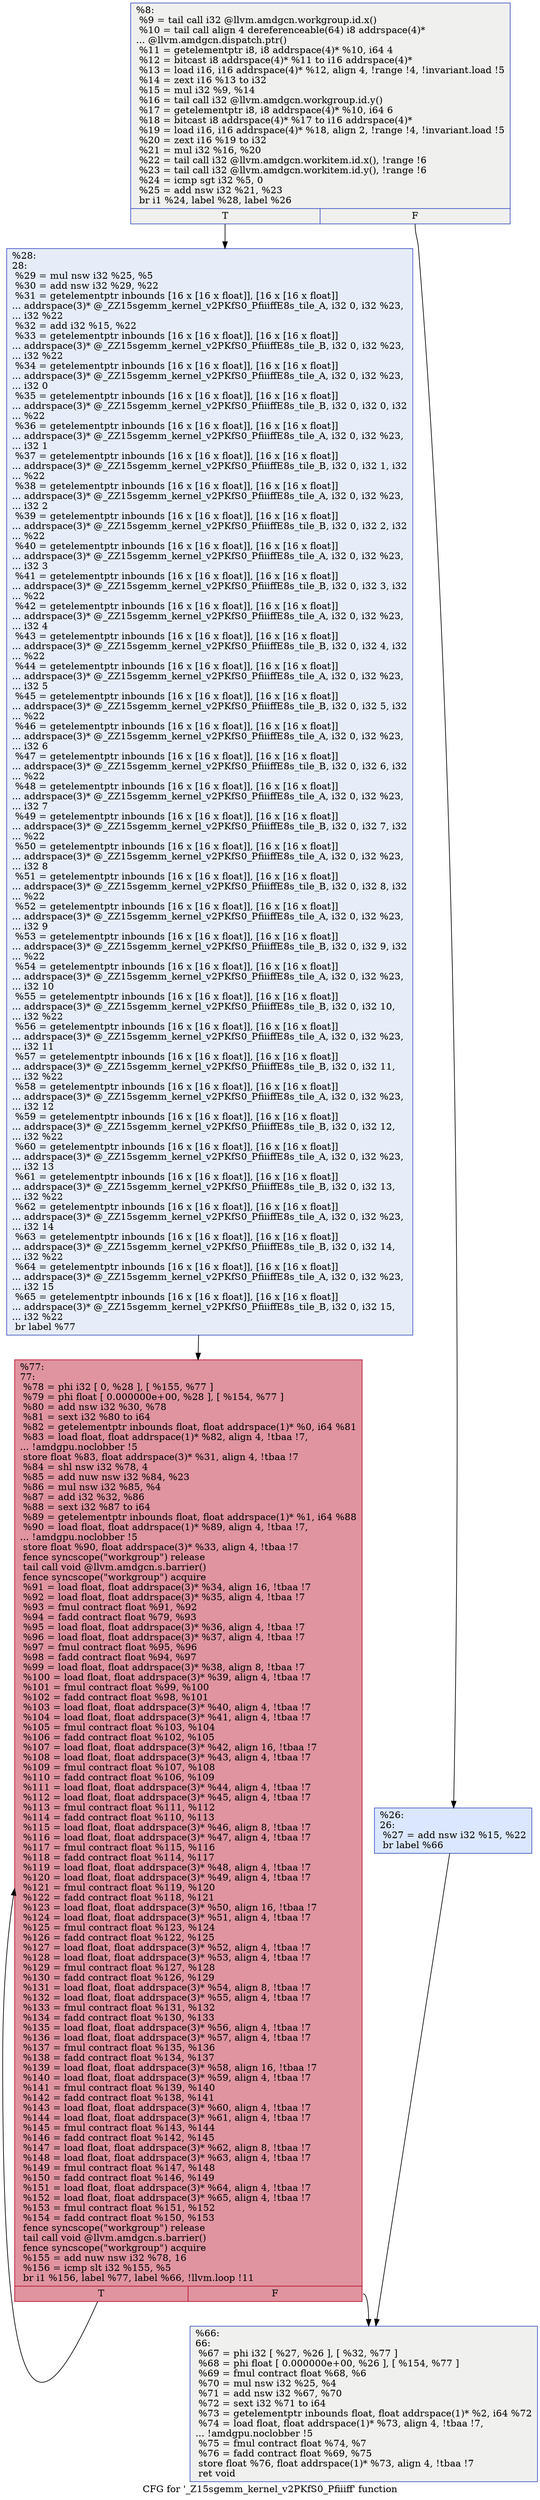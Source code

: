 digraph "CFG for '_Z15sgemm_kernel_v2PKfS0_Pfiiiff' function" {
	label="CFG for '_Z15sgemm_kernel_v2PKfS0_Pfiiiff' function";

	Node0x5a09840 [shape=record,color="#3d50c3ff", style=filled, fillcolor="#dedcdb70",label="{%8:\l  %9 = tail call i32 @llvm.amdgcn.workgroup.id.x()\l  %10 = tail call align 4 dereferenceable(64) i8 addrspace(4)*\l... @llvm.amdgcn.dispatch.ptr()\l  %11 = getelementptr i8, i8 addrspace(4)* %10, i64 4\l  %12 = bitcast i8 addrspace(4)* %11 to i16 addrspace(4)*\l  %13 = load i16, i16 addrspace(4)* %12, align 4, !range !4, !invariant.load !5\l  %14 = zext i16 %13 to i32\l  %15 = mul i32 %9, %14\l  %16 = tail call i32 @llvm.amdgcn.workgroup.id.y()\l  %17 = getelementptr i8, i8 addrspace(4)* %10, i64 6\l  %18 = bitcast i8 addrspace(4)* %17 to i16 addrspace(4)*\l  %19 = load i16, i16 addrspace(4)* %18, align 2, !range !4, !invariant.load !5\l  %20 = zext i16 %19 to i32\l  %21 = mul i32 %16, %20\l  %22 = tail call i32 @llvm.amdgcn.workitem.id.x(), !range !6\l  %23 = tail call i32 @llvm.amdgcn.workitem.id.y(), !range !6\l  %24 = icmp sgt i32 %5, 0\l  %25 = add nsw i32 %21, %23\l  br i1 %24, label %28, label %26\l|{<s0>T|<s1>F}}"];
	Node0x5a09840:s0 -> Node0x5a0d110;
	Node0x5a09840:s1 -> Node0x5a0d1a0;
	Node0x5a0d1a0 [shape=record,color="#3d50c3ff", style=filled, fillcolor="#aec9fc70",label="{%26:\l26:                                               \l  %27 = add nsw i32 %15, %22\l  br label %66\l}"];
	Node0x5a0d1a0 -> Node0x5a0d370;
	Node0x5a0d110 [shape=record,color="#3d50c3ff", style=filled, fillcolor="#c7d7f070",label="{%28:\l28:                                               \l  %29 = mul nsw i32 %25, %5\l  %30 = add nsw i32 %29, %22\l  %31 = getelementptr inbounds [16 x [16 x float]], [16 x [16 x float]]\l... addrspace(3)* @_ZZ15sgemm_kernel_v2PKfS0_PfiiiffE8s_tile_A, i32 0, i32 %23,\l... i32 %22\l  %32 = add i32 %15, %22\l  %33 = getelementptr inbounds [16 x [16 x float]], [16 x [16 x float]]\l... addrspace(3)* @_ZZ15sgemm_kernel_v2PKfS0_PfiiiffE8s_tile_B, i32 0, i32 %23,\l... i32 %22\l  %34 = getelementptr inbounds [16 x [16 x float]], [16 x [16 x float]]\l... addrspace(3)* @_ZZ15sgemm_kernel_v2PKfS0_PfiiiffE8s_tile_A, i32 0, i32 %23,\l... i32 0\l  %35 = getelementptr inbounds [16 x [16 x float]], [16 x [16 x float]]\l... addrspace(3)* @_ZZ15sgemm_kernel_v2PKfS0_PfiiiffE8s_tile_B, i32 0, i32 0, i32\l... %22\l  %36 = getelementptr inbounds [16 x [16 x float]], [16 x [16 x float]]\l... addrspace(3)* @_ZZ15sgemm_kernel_v2PKfS0_PfiiiffE8s_tile_A, i32 0, i32 %23,\l... i32 1\l  %37 = getelementptr inbounds [16 x [16 x float]], [16 x [16 x float]]\l... addrspace(3)* @_ZZ15sgemm_kernel_v2PKfS0_PfiiiffE8s_tile_B, i32 0, i32 1, i32\l... %22\l  %38 = getelementptr inbounds [16 x [16 x float]], [16 x [16 x float]]\l... addrspace(3)* @_ZZ15sgemm_kernel_v2PKfS0_PfiiiffE8s_tile_A, i32 0, i32 %23,\l... i32 2\l  %39 = getelementptr inbounds [16 x [16 x float]], [16 x [16 x float]]\l... addrspace(3)* @_ZZ15sgemm_kernel_v2PKfS0_PfiiiffE8s_tile_B, i32 0, i32 2, i32\l... %22\l  %40 = getelementptr inbounds [16 x [16 x float]], [16 x [16 x float]]\l... addrspace(3)* @_ZZ15sgemm_kernel_v2PKfS0_PfiiiffE8s_tile_A, i32 0, i32 %23,\l... i32 3\l  %41 = getelementptr inbounds [16 x [16 x float]], [16 x [16 x float]]\l... addrspace(3)* @_ZZ15sgemm_kernel_v2PKfS0_PfiiiffE8s_tile_B, i32 0, i32 3, i32\l... %22\l  %42 = getelementptr inbounds [16 x [16 x float]], [16 x [16 x float]]\l... addrspace(3)* @_ZZ15sgemm_kernel_v2PKfS0_PfiiiffE8s_tile_A, i32 0, i32 %23,\l... i32 4\l  %43 = getelementptr inbounds [16 x [16 x float]], [16 x [16 x float]]\l... addrspace(3)* @_ZZ15sgemm_kernel_v2PKfS0_PfiiiffE8s_tile_B, i32 0, i32 4, i32\l... %22\l  %44 = getelementptr inbounds [16 x [16 x float]], [16 x [16 x float]]\l... addrspace(3)* @_ZZ15sgemm_kernel_v2PKfS0_PfiiiffE8s_tile_A, i32 0, i32 %23,\l... i32 5\l  %45 = getelementptr inbounds [16 x [16 x float]], [16 x [16 x float]]\l... addrspace(3)* @_ZZ15sgemm_kernel_v2PKfS0_PfiiiffE8s_tile_B, i32 0, i32 5, i32\l... %22\l  %46 = getelementptr inbounds [16 x [16 x float]], [16 x [16 x float]]\l... addrspace(3)* @_ZZ15sgemm_kernel_v2PKfS0_PfiiiffE8s_tile_A, i32 0, i32 %23,\l... i32 6\l  %47 = getelementptr inbounds [16 x [16 x float]], [16 x [16 x float]]\l... addrspace(3)* @_ZZ15sgemm_kernel_v2PKfS0_PfiiiffE8s_tile_B, i32 0, i32 6, i32\l... %22\l  %48 = getelementptr inbounds [16 x [16 x float]], [16 x [16 x float]]\l... addrspace(3)* @_ZZ15sgemm_kernel_v2PKfS0_PfiiiffE8s_tile_A, i32 0, i32 %23,\l... i32 7\l  %49 = getelementptr inbounds [16 x [16 x float]], [16 x [16 x float]]\l... addrspace(3)* @_ZZ15sgemm_kernel_v2PKfS0_PfiiiffE8s_tile_B, i32 0, i32 7, i32\l... %22\l  %50 = getelementptr inbounds [16 x [16 x float]], [16 x [16 x float]]\l... addrspace(3)* @_ZZ15sgemm_kernel_v2PKfS0_PfiiiffE8s_tile_A, i32 0, i32 %23,\l... i32 8\l  %51 = getelementptr inbounds [16 x [16 x float]], [16 x [16 x float]]\l... addrspace(3)* @_ZZ15sgemm_kernel_v2PKfS0_PfiiiffE8s_tile_B, i32 0, i32 8, i32\l... %22\l  %52 = getelementptr inbounds [16 x [16 x float]], [16 x [16 x float]]\l... addrspace(3)* @_ZZ15sgemm_kernel_v2PKfS0_PfiiiffE8s_tile_A, i32 0, i32 %23,\l... i32 9\l  %53 = getelementptr inbounds [16 x [16 x float]], [16 x [16 x float]]\l... addrspace(3)* @_ZZ15sgemm_kernel_v2PKfS0_PfiiiffE8s_tile_B, i32 0, i32 9, i32\l... %22\l  %54 = getelementptr inbounds [16 x [16 x float]], [16 x [16 x float]]\l... addrspace(3)* @_ZZ15sgemm_kernel_v2PKfS0_PfiiiffE8s_tile_A, i32 0, i32 %23,\l... i32 10\l  %55 = getelementptr inbounds [16 x [16 x float]], [16 x [16 x float]]\l... addrspace(3)* @_ZZ15sgemm_kernel_v2PKfS0_PfiiiffE8s_tile_B, i32 0, i32 10,\l... i32 %22\l  %56 = getelementptr inbounds [16 x [16 x float]], [16 x [16 x float]]\l... addrspace(3)* @_ZZ15sgemm_kernel_v2PKfS0_PfiiiffE8s_tile_A, i32 0, i32 %23,\l... i32 11\l  %57 = getelementptr inbounds [16 x [16 x float]], [16 x [16 x float]]\l... addrspace(3)* @_ZZ15sgemm_kernel_v2PKfS0_PfiiiffE8s_tile_B, i32 0, i32 11,\l... i32 %22\l  %58 = getelementptr inbounds [16 x [16 x float]], [16 x [16 x float]]\l... addrspace(3)* @_ZZ15sgemm_kernel_v2PKfS0_PfiiiffE8s_tile_A, i32 0, i32 %23,\l... i32 12\l  %59 = getelementptr inbounds [16 x [16 x float]], [16 x [16 x float]]\l... addrspace(3)* @_ZZ15sgemm_kernel_v2PKfS0_PfiiiffE8s_tile_B, i32 0, i32 12,\l... i32 %22\l  %60 = getelementptr inbounds [16 x [16 x float]], [16 x [16 x float]]\l... addrspace(3)* @_ZZ15sgemm_kernel_v2PKfS0_PfiiiffE8s_tile_A, i32 0, i32 %23,\l... i32 13\l  %61 = getelementptr inbounds [16 x [16 x float]], [16 x [16 x float]]\l... addrspace(3)* @_ZZ15sgemm_kernel_v2PKfS0_PfiiiffE8s_tile_B, i32 0, i32 13,\l... i32 %22\l  %62 = getelementptr inbounds [16 x [16 x float]], [16 x [16 x float]]\l... addrspace(3)* @_ZZ15sgemm_kernel_v2PKfS0_PfiiiffE8s_tile_A, i32 0, i32 %23,\l... i32 14\l  %63 = getelementptr inbounds [16 x [16 x float]], [16 x [16 x float]]\l... addrspace(3)* @_ZZ15sgemm_kernel_v2PKfS0_PfiiiffE8s_tile_B, i32 0, i32 14,\l... i32 %22\l  %64 = getelementptr inbounds [16 x [16 x float]], [16 x [16 x float]]\l... addrspace(3)* @_ZZ15sgemm_kernel_v2PKfS0_PfiiiffE8s_tile_A, i32 0, i32 %23,\l... i32 15\l  %65 = getelementptr inbounds [16 x [16 x float]], [16 x [16 x float]]\l... addrspace(3)* @_ZZ15sgemm_kernel_v2PKfS0_PfiiiffE8s_tile_B, i32 0, i32 15,\l... i32 %22\l  br label %77\l}"];
	Node0x5a0d110 -> Node0x5a0d5a0;
	Node0x5a0d370 [shape=record,color="#3d50c3ff", style=filled, fillcolor="#dedcdb70",label="{%66:\l66:                                               \l  %67 = phi i32 [ %27, %26 ], [ %32, %77 ]\l  %68 = phi float [ 0.000000e+00, %26 ], [ %154, %77 ]\l  %69 = fmul contract float %68, %6\l  %70 = mul nsw i32 %25, %4\l  %71 = add nsw i32 %67, %70\l  %72 = sext i32 %71 to i64\l  %73 = getelementptr inbounds float, float addrspace(1)* %2, i64 %72\l  %74 = load float, float addrspace(1)* %73, align 4, !tbaa !7,\l... !amdgpu.noclobber !5\l  %75 = fmul contract float %74, %7\l  %76 = fadd contract float %69, %75\l  store float %76, float addrspace(1)* %73, align 4, !tbaa !7\l  ret void\l}"];
	Node0x5a0d5a0 [shape=record,color="#b70d28ff", style=filled, fillcolor="#b70d2870",label="{%77:\l77:                                               \l  %78 = phi i32 [ 0, %28 ], [ %155, %77 ]\l  %79 = phi float [ 0.000000e+00, %28 ], [ %154, %77 ]\l  %80 = add nsw i32 %30, %78\l  %81 = sext i32 %80 to i64\l  %82 = getelementptr inbounds float, float addrspace(1)* %0, i64 %81\l  %83 = load float, float addrspace(1)* %82, align 4, !tbaa !7,\l... !amdgpu.noclobber !5\l  store float %83, float addrspace(3)* %31, align 4, !tbaa !7\l  %84 = shl nsw i32 %78, 4\l  %85 = add nuw nsw i32 %84, %23\l  %86 = mul nsw i32 %85, %4\l  %87 = add i32 %32, %86\l  %88 = sext i32 %87 to i64\l  %89 = getelementptr inbounds float, float addrspace(1)* %1, i64 %88\l  %90 = load float, float addrspace(1)* %89, align 4, !tbaa !7,\l... !amdgpu.noclobber !5\l  store float %90, float addrspace(3)* %33, align 4, !tbaa !7\l  fence syncscope(\"workgroup\") release\l  tail call void @llvm.amdgcn.s.barrier()\l  fence syncscope(\"workgroup\") acquire\l  %91 = load float, float addrspace(3)* %34, align 16, !tbaa !7\l  %92 = load float, float addrspace(3)* %35, align 4, !tbaa !7\l  %93 = fmul contract float %91, %92\l  %94 = fadd contract float %79, %93\l  %95 = load float, float addrspace(3)* %36, align 4, !tbaa !7\l  %96 = load float, float addrspace(3)* %37, align 4, !tbaa !7\l  %97 = fmul contract float %95, %96\l  %98 = fadd contract float %94, %97\l  %99 = load float, float addrspace(3)* %38, align 8, !tbaa !7\l  %100 = load float, float addrspace(3)* %39, align 4, !tbaa !7\l  %101 = fmul contract float %99, %100\l  %102 = fadd contract float %98, %101\l  %103 = load float, float addrspace(3)* %40, align 4, !tbaa !7\l  %104 = load float, float addrspace(3)* %41, align 4, !tbaa !7\l  %105 = fmul contract float %103, %104\l  %106 = fadd contract float %102, %105\l  %107 = load float, float addrspace(3)* %42, align 16, !tbaa !7\l  %108 = load float, float addrspace(3)* %43, align 4, !tbaa !7\l  %109 = fmul contract float %107, %108\l  %110 = fadd contract float %106, %109\l  %111 = load float, float addrspace(3)* %44, align 4, !tbaa !7\l  %112 = load float, float addrspace(3)* %45, align 4, !tbaa !7\l  %113 = fmul contract float %111, %112\l  %114 = fadd contract float %110, %113\l  %115 = load float, float addrspace(3)* %46, align 8, !tbaa !7\l  %116 = load float, float addrspace(3)* %47, align 4, !tbaa !7\l  %117 = fmul contract float %115, %116\l  %118 = fadd contract float %114, %117\l  %119 = load float, float addrspace(3)* %48, align 4, !tbaa !7\l  %120 = load float, float addrspace(3)* %49, align 4, !tbaa !7\l  %121 = fmul contract float %119, %120\l  %122 = fadd contract float %118, %121\l  %123 = load float, float addrspace(3)* %50, align 16, !tbaa !7\l  %124 = load float, float addrspace(3)* %51, align 4, !tbaa !7\l  %125 = fmul contract float %123, %124\l  %126 = fadd contract float %122, %125\l  %127 = load float, float addrspace(3)* %52, align 4, !tbaa !7\l  %128 = load float, float addrspace(3)* %53, align 4, !tbaa !7\l  %129 = fmul contract float %127, %128\l  %130 = fadd contract float %126, %129\l  %131 = load float, float addrspace(3)* %54, align 8, !tbaa !7\l  %132 = load float, float addrspace(3)* %55, align 4, !tbaa !7\l  %133 = fmul contract float %131, %132\l  %134 = fadd contract float %130, %133\l  %135 = load float, float addrspace(3)* %56, align 4, !tbaa !7\l  %136 = load float, float addrspace(3)* %57, align 4, !tbaa !7\l  %137 = fmul contract float %135, %136\l  %138 = fadd contract float %134, %137\l  %139 = load float, float addrspace(3)* %58, align 16, !tbaa !7\l  %140 = load float, float addrspace(3)* %59, align 4, !tbaa !7\l  %141 = fmul contract float %139, %140\l  %142 = fadd contract float %138, %141\l  %143 = load float, float addrspace(3)* %60, align 4, !tbaa !7\l  %144 = load float, float addrspace(3)* %61, align 4, !tbaa !7\l  %145 = fmul contract float %143, %144\l  %146 = fadd contract float %142, %145\l  %147 = load float, float addrspace(3)* %62, align 8, !tbaa !7\l  %148 = load float, float addrspace(3)* %63, align 4, !tbaa !7\l  %149 = fmul contract float %147, %148\l  %150 = fadd contract float %146, %149\l  %151 = load float, float addrspace(3)* %64, align 4, !tbaa !7\l  %152 = load float, float addrspace(3)* %65, align 4, !tbaa !7\l  %153 = fmul contract float %151, %152\l  %154 = fadd contract float %150, %153\l  fence syncscope(\"workgroup\") release\l  tail call void @llvm.amdgcn.s.barrier()\l  fence syncscope(\"workgroup\") acquire\l  %155 = add nuw nsw i32 %78, 16\l  %156 = icmp slt i32 %155, %5\l  br i1 %156, label %77, label %66, !llvm.loop !11\l|{<s0>T|<s1>F}}"];
	Node0x5a0d5a0:s0 -> Node0x5a0d5a0;
	Node0x5a0d5a0:s1 -> Node0x5a0d370;
}

